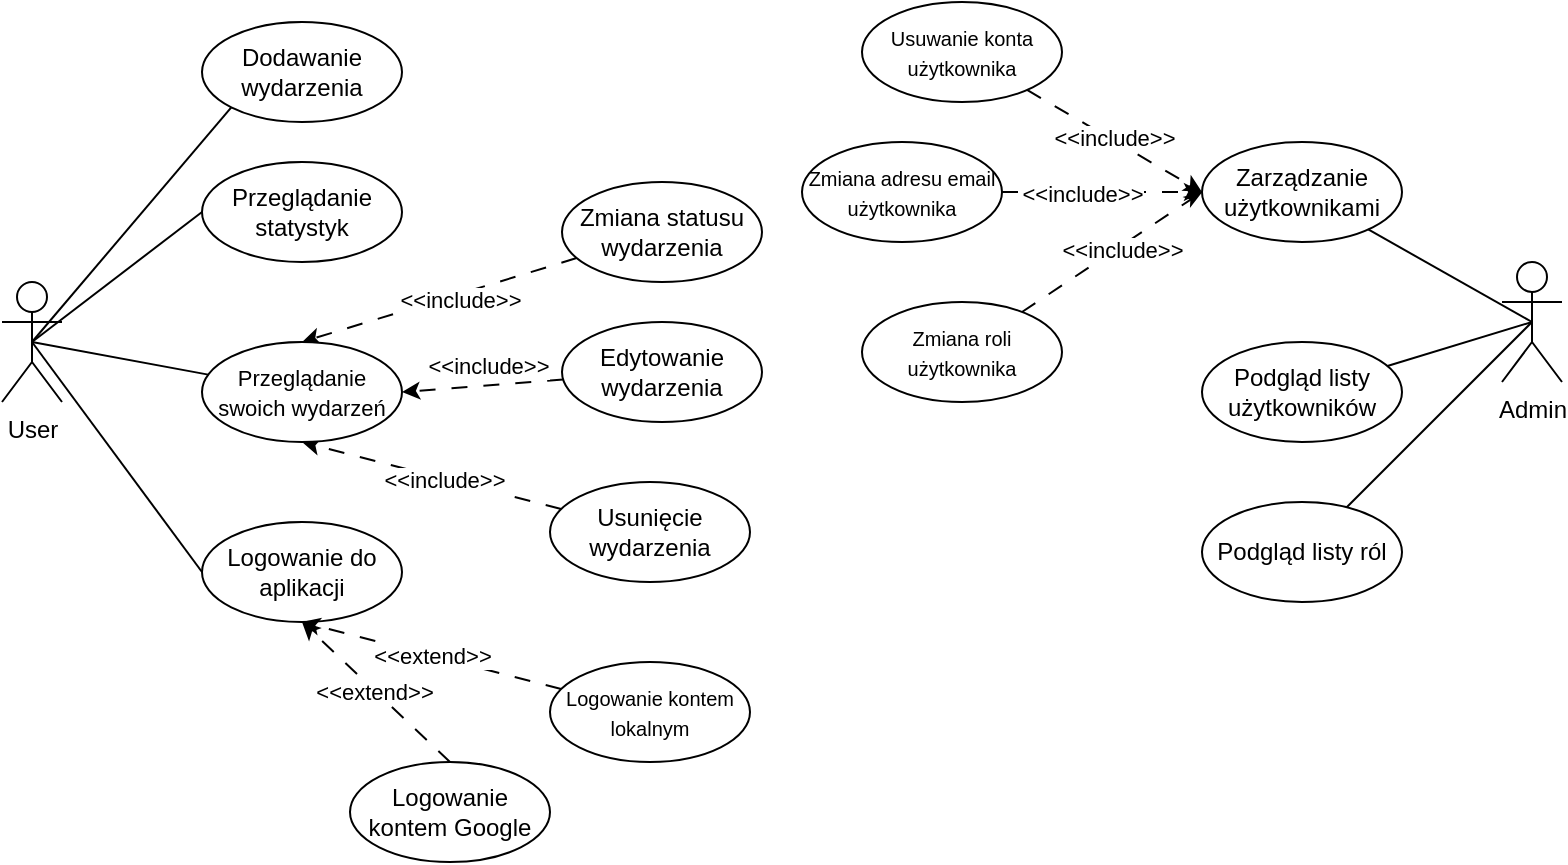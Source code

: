 <mxfile version="26.1.1">
  <diagram name="Strona-1" id="VJlVoUonOtLMdh3-w0Gh">
    <mxGraphModel dx="1050" dy="522" grid="1" gridSize="10" guides="1" tooltips="1" connect="1" arrows="1" fold="1" page="1" pageScale="1" pageWidth="827" pageHeight="1169" math="0" shadow="0">
      <root>
        <mxCell id="0" />
        <mxCell id="1" parent="0" />
        <mxCell id="nt5pflZhYRfSy-aZw_p1-6" style="rounded=0;orthogonalLoop=1;jettySize=auto;html=1;exitX=0.5;exitY=0.5;exitDx=0;exitDy=0;exitPerimeter=0;endArrow=none;startFill=0;entryX=0;entryY=0.5;entryDx=0;entryDy=0;" parent="1" source="nt5pflZhYRfSy-aZw_p1-1" target="nt5pflZhYRfSy-aZw_p1-5" edge="1">
          <mxGeometry relative="1" as="geometry" />
        </mxCell>
        <mxCell id="nt5pflZhYRfSy-aZw_p1-14" style="rounded=0;orthogonalLoop=1;jettySize=auto;html=1;entryX=0;entryY=1;entryDx=0;entryDy=0;endArrow=none;startFill=0;exitX=0.5;exitY=0.5;exitDx=0;exitDy=0;endFill=1;startArrow=none;exitPerimeter=0;" parent="1" source="nt5pflZhYRfSy-aZw_p1-1" target="nt5pflZhYRfSy-aZw_p1-13" edge="1">
          <mxGeometry relative="1" as="geometry" />
        </mxCell>
        <mxCell id="nt5pflZhYRfSy-aZw_p1-1" value="User" style="shape=umlActor;verticalLabelPosition=bottom;verticalAlign=top;html=1;outlineConnect=0;" parent="1" vertex="1">
          <mxGeometry x="90" y="150" width="30" height="60" as="geometry" />
        </mxCell>
        <mxCell id="nt5pflZhYRfSy-aZw_p1-4" value="Admin" style="shape=umlActor;verticalLabelPosition=bottom;verticalAlign=top;html=1;outlineConnect=0;" parent="1" vertex="1">
          <mxGeometry x="840" y="140" width="30" height="60" as="geometry" />
        </mxCell>
        <mxCell id="nt5pflZhYRfSy-aZw_p1-5" value="Logowanie do aplikacji" style="ellipse;whiteSpace=wrap;html=1;" parent="1" vertex="1">
          <mxGeometry x="190" y="270" width="100" height="50" as="geometry" />
        </mxCell>
        <mxCell id="nt5pflZhYRfSy-aZw_p1-10" style="rounded=0;orthogonalLoop=1;jettySize=auto;html=1;exitX=0.5;exitY=0;exitDx=0;exitDy=0;entryX=0.5;entryY=1;entryDx=0;entryDy=0;dashed=1;dashPattern=8 8;" parent="1" source="nt5pflZhYRfSy-aZw_p1-7" target="nt5pflZhYRfSy-aZw_p1-5" edge="1">
          <mxGeometry relative="1" as="geometry" />
        </mxCell>
        <mxCell id="nt5pflZhYRfSy-aZw_p1-12" value="&amp;lt;&amp;lt;extend&amp;gt;&amp;gt;" style="edgeLabel;html=1;align=center;verticalAlign=middle;resizable=0;points=[];" parent="nt5pflZhYRfSy-aZw_p1-10" vertex="1" connectable="0">
          <mxGeometry x="0.017" y="1" relative="1" as="geometry">
            <mxPoint as="offset" />
          </mxGeometry>
        </mxCell>
        <mxCell id="nt5pflZhYRfSy-aZw_p1-7" value="Logowanie kontem Google" style="ellipse;whiteSpace=wrap;html=1;" parent="1" vertex="1">
          <mxGeometry x="264" y="390" width="100" height="50" as="geometry" />
        </mxCell>
        <mxCell id="nt5pflZhYRfSy-aZw_p1-9" style="rounded=0;orthogonalLoop=1;jettySize=auto;html=1;entryX=0.5;entryY=1;entryDx=0;entryDy=0;dashed=1;dashPattern=8 8;" parent="1" source="nt5pflZhYRfSy-aZw_p1-8" target="nt5pflZhYRfSy-aZw_p1-5" edge="1">
          <mxGeometry relative="1" as="geometry" />
        </mxCell>
        <mxCell id="nt5pflZhYRfSy-aZw_p1-11" value="&amp;lt;&amp;lt;extend&amp;gt;&amp;gt;" style="edgeLabel;html=1;align=center;verticalAlign=middle;resizable=0;points=[];" parent="nt5pflZhYRfSy-aZw_p1-9" vertex="1" connectable="0">
          <mxGeometry relative="1" as="geometry">
            <mxPoint as="offset" />
          </mxGeometry>
        </mxCell>
        <mxCell id="nt5pflZhYRfSy-aZw_p1-8" value="&lt;font style=&quot;font-size: 10px;&quot;&gt;Logowanie kontem lokalnym&lt;/font&gt;" style="ellipse;whiteSpace=wrap;html=1;" parent="1" vertex="1">
          <mxGeometry x="364" y="340" width="100" height="50" as="geometry" />
        </mxCell>
        <mxCell id="nt5pflZhYRfSy-aZw_p1-13" value="Dodawanie wydarzenia" style="ellipse;whiteSpace=wrap;html=1;" parent="1" vertex="1">
          <mxGeometry x="190" y="20" width="100" height="50" as="geometry" />
        </mxCell>
        <mxCell id="nt5pflZhYRfSy-aZw_p1-15" value="Zarządzanie użytkownikami" style="ellipse;whiteSpace=wrap;html=1;" parent="1" vertex="1">
          <mxGeometry x="690" y="80" width="100" height="50" as="geometry" />
        </mxCell>
        <mxCell id="nt5pflZhYRfSy-aZw_p1-16" style="rounded=0;orthogonalLoop=1;jettySize=auto;html=1;entryX=0.5;entryY=0.5;entryDx=0;entryDy=0;entryPerimeter=0;endArrow=none;startFill=0;" parent="1" source="nt5pflZhYRfSy-aZw_p1-15" target="nt5pflZhYRfSy-aZw_p1-4" edge="1">
          <mxGeometry relative="1" as="geometry" />
        </mxCell>
        <mxCell id="nt5pflZhYRfSy-aZw_p1-18" style="rounded=0;orthogonalLoop=1;jettySize=auto;html=1;entryX=0.5;entryY=0;entryDx=0;entryDy=0;dashed=1;dashPattern=8 8;" parent="1" source="nt5pflZhYRfSy-aZw_p1-17" target="nt5pflZhYRfSy-aZw_p1-24" edge="1">
          <mxGeometry relative="1" as="geometry" />
        </mxCell>
        <mxCell id="nt5pflZhYRfSy-aZw_p1-22" value="&amp;lt;&amp;lt;include&amp;gt;&amp;gt;" style="edgeLabel;html=1;align=center;verticalAlign=middle;resizable=0;points=[];" parent="nt5pflZhYRfSy-aZw_p1-18" vertex="1" connectable="0">
          <mxGeometry x="-0.128" y="3" relative="1" as="geometry">
            <mxPoint as="offset" />
          </mxGeometry>
        </mxCell>
        <mxCell id="nt5pflZhYRfSy-aZw_p1-17" value="Zmiana statusu wydarzenia" style="ellipse;whiteSpace=wrap;html=1;" parent="1" vertex="1">
          <mxGeometry x="370" y="100" width="100" height="50" as="geometry" />
        </mxCell>
        <mxCell id="nt5pflZhYRfSy-aZw_p1-20" style="rounded=0;orthogonalLoop=1;jettySize=auto;html=1;entryX=0.5;entryY=1;entryDx=0;entryDy=0;dashed=1;dashPattern=8 8;" parent="1" source="nt5pflZhYRfSy-aZw_p1-19" target="nt5pflZhYRfSy-aZw_p1-24" edge="1">
          <mxGeometry relative="1" as="geometry" />
        </mxCell>
        <mxCell id="nt5pflZhYRfSy-aZw_p1-21" value="&amp;lt;&amp;lt;include&amp;gt;&amp;gt;" style="edgeLabel;html=1;align=center;verticalAlign=middle;resizable=0;points=[];" parent="nt5pflZhYRfSy-aZw_p1-20" vertex="1" connectable="0">
          <mxGeometry x="-0.096" relative="1" as="geometry">
            <mxPoint as="offset" />
          </mxGeometry>
        </mxCell>
        <mxCell id="nt5pflZhYRfSy-aZw_p1-19" value="Usunięcie wydarzenia" style="ellipse;whiteSpace=wrap;html=1;" parent="1" vertex="1">
          <mxGeometry x="364" y="250" width="100" height="50" as="geometry" />
        </mxCell>
        <mxCell id="nt5pflZhYRfSy-aZw_p1-25" style="rounded=0;orthogonalLoop=1;jettySize=auto;html=1;entryX=0.5;entryY=0.5;entryDx=0;entryDy=0;entryPerimeter=0;endArrow=none;startFill=0;" parent="1" source="nt5pflZhYRfSy-aZw_p1-24" target="nt5pflZhYRfSy-aZw_p1-1" edge="1">
          <mxGeometry relative="1" as="geometry" />
        </mxCell>
        <mxCell id="nt5pflZhYRfSy-aZw_p1-24" value="&lt;font style=&quot;font-size: 11px;&quot;&gt;Przeglądanie swoich wydarzeń&lt;/font&gt;" style="ellipse;whiteSpace=wrap;html=1;" parent="1" vertex="1">
          <mxGeometry x="190" y="180" width="100" height="50" as="geometry" />
        </mxCell>
        <mxCell id="nt5pflZhYRfSy-aZw_p1-28" style="rounded=0;orthogonalLoop=1;jettySize=auto;html=1;entryX=1;entryY=0.5;entryDx=0;entryDy=0;dashed=1;dashPattern=8 8;" parent="1" source="nt5pflZhYRfSy-aZw_p1-27" target="nt5pflZhYRfSy-aZw_p1-24" edge="1">
          <mxGeometry relative="1" as="geometry" />
        </mxCell>
        <mxCell id="nt5pflZhYRfSy-aZw_p1-30" value="&amp;lt;&amp;lt;include&amp;gt;&amp;gt;" style="edgeLabel;html=1;align=center;verticalAlign=middle;resizable=0;points=[];" parent="nt5pflZhYRfSy-aZw_p1-28" vertex="1" connectable="0">
          <mxGeometry x="-0.056" y="3" relative="1" as="geometry">
            <mxPoint y="-13" as="offset" />
          </mxGeometry>
        </mxCell>
        <mxCell id="nt5pflZhYRfSy-aZw_p1-27" value="Edytowanie wydarzenia" style="ellipse;whiteSpace=wrap;html=1;" parent="1" vertex="1">
          <mxGeometry x="370" y="170" width="100" height="50" as="geometry" />
        </mxCell>
        <mxCell id="nt5pflZhYRfSy-aZw_p1-32" style="rounded=0;orthogonalLoop=1;jettySize=auto;html=1;entryX=0.5;entryY=0.5;entryDx=0;entryDy=0;entryPerimeter=0;exitX=0;exitY=0.5;exitDx=0;exitDy=0;endArrow=none;startFill=0;" parent="1" source="nt5pflZhYRfSy-aZw_p1-31" target="nt5pflZhYRfSy-aZw_p1-1" edge="1">
          <mxGeometry relative="1" as="geometry" />
        </mxCell>
        <mxCell id="nt5pflZhYRfSy-aZw_p1-31" value="Przeglądanie statystyk" style="ellipse;whiteSpace=wrap;html=1;" parent="1" vertex="1">
          <mxGeometry x="190" y="90" width="100" height="50" as="geometry" />
        </mxCell>
        <mxCell id="nt5pflZhYRfSy-aZw_p1-33" value="&lt;font style=&quot;font-size: 10px;&quot;&gt;Zmiana roli użytkownika&lt;/font&gt;" style="ellipse;whiteSpace=wrap;html=1;" parent="1" vertex="1">
          <mxGeometry x="520" y="160" width="100" height="50" as="geometry" />
        </mxCell>
        <mxCell id="nt5pflZhYRfSy-aZw_p1-34" style="rounded=0;orthogonalLoop=1;jettySize=auto;html=1;entryX=0;entryY=0.5;entryDx=0;entryDy=0;endArrow=classicThin;startFill=0;endFill=1;dashed=1;dashPattern=8 8;" parent="1" source="nt5pflZhYRfSy-aZw_p1-33" target="nt5pflZhYRfSy-aZw_p1-15" edge="1">
          <mxGeometry relative="1" as="geometry" />
        </mxCell>
        <mxCell id="nt5pflZhYRfSy-aZw_p1-36" value="&amp;lt;&amp;lt;include&amp;gt;&amp;gt;" style="edgeLabel;html=1;align=center;verticalAlign=middle;resizable=0;points=[];" parent="nt5pflZhYRfSy-aZw_p1-34" vertex="1" connectable="0">
          <mxGeometry x="0.086" y="-2" relative="1" as="geometry">
            <mxPoint as="offset" />
          </mxGeometry>
        </mxCell>
        <mxCell id="nt5pflZhYRfSy-aZw_p1-38" style="rounded=0;orthogonalLoop=1;jettySize=auto;html=1;entryX=0;entryY=0.5;entryDx=0;entryDy=0;dashed=1;dashPattern=8 8;" parent="1" source="nt5pflZhYRfSy-aZw_p1-37" target="nt5pflZhYRfSy-aZw_p1-15" edge="1">
          <mxGeometry relative="1" as="geometry" />
        </mxCell>
        <mxCell id="nt5pflZhYRfSy-aZw_p1-40" value="&amp;lt;&amp;lt;include&amp;gt;&amp;gt;" style="edgeLabel;html=1;align=center;verticalAlign=middle;resizable=0;points=[];" parent="nt5pflZhYRfSy-aZw_p1-38" vertex="1" connectable="0">
          <mxGeometry x="-0.2" y="-1" relative="1" as="geometry">
            <mxPoint as="offset" />
          </mxGeometry>
        </mxCell>
        <mxCell id="nt5pflZhYRfSy-aZw_p1-37" value="&lt;font style=&quot;font-size: 10px;&quot;&gt;Zmiana adresu email użytkownika&lt;/font&gt;" style="ellipse;whiteSpace=wrap;html=1;" parent="1" vertex="1">
          <mxGeometry x="490" y="80" width="100" height="50" as="geometry" />
        </mxCell>
        <mxCell id="nt5pflZhYRfSy-aZw_p1-42" style="rounded=0;orthogonalLoop=1;jettySize=auto;html=1;entryX=0;entryY=0.5;entryDx=0;entryDy=0;dashed=1;dashPattern=8 8;" parent="1" source="nt5pflZhYRfSy-aZw_p1-41" target="nt5pflZhYRfSy-aZw_p1-15" edge="1">
          <mxGeometry relative="1" as="geometry" />
        </mxCell>
        <mxCell id="nt5pflZhYRfSy-aZw_p1-43" value="&amp;lt;&amp;lt;include&amp;gt;&amp;gt;" style="edgeLabel;html=1;align=center;verticalAlign=middle;resizable=0;points=[];" parent="nt5pflZhYRfSy-aZw_p1-42" vertex="1" connectable="0">
          <mxGeometry x="-0.033" y="1" relative="1" as="geometry">
            <mxPoint as="offset" />
          </mxGeometry>
        </mxCell>
        <mxCell id="nt5pflZhYRfSy-aZw_p1-41" value="&lt;font style=&quot;font-size: 10px;&quot;&gt;Usuwanie konta użytkownika&lt;/font&gt;" style="ellipse;whiteSpace=wrap;html=1;" parent="1" vertex="1">
          <mxGeometry x="520" y="10" width="100" height="50" as="geometry" />
        </mxCell>
        <mxCell id="nt5pflZhYRfSy-aZw_p1-46" value="Podgląd listy użytkowników" style="ellipse;whiteSpace=wrap;html=1;" parent="1" vertex="1">
          <mxGeometry x="690" y="180" width="100" height="50" as="geometry" />
        </mxCell>
        <mxCell id="nt5pflZhYRfSy-aZw_p1-47" style="rounded=0;orthogonalLoop=1;jettySize=auto;html=1;entryX=0.5;entryY=0.5;entryDx=0;entryDy=0;entryPerimeter=0;endArrow=none;startFill=0;" parent="1" source="nt5pflZhYRfSy-aZw_p1-46" target="nt5pflZhYRfSy-aZw_p1-4" edge="1">
          <mxGeometry relative="1" as="geometry" />
        </mxCell>
        <mxCell id="YLahlwI3p7lZl9-T3BV1-1" value="Podgląd listy ról" style="ellipse;whiteSpace=wrap;html=1;" vertex="1" parent="1">
          <mxGeometry x="690" y="260" width="100" height="50" as="geometry" />
        </mxCell>
        <mxCell id="YLahlwI3p7lZl9-T3BV1-2" style="rounded=0;orthogonalLoop=1;jettySize=auto;html=1;entryX=0.5;entryY=0.5;entryDx=0;entryDy=0;entryPerimeter=0;endArrow=none;startFill=0;" edge="1" parent="1" source="YLahlwI3p7lZl9-T3BV1-1" target="nt5pflZhYRfSy-aZw_p1-4">
          <mxGeometry relative="1" as="geometry" />
        </mxCell>
      </root>
    </mxGraphModel>
  </diagram>
</mxfile>
